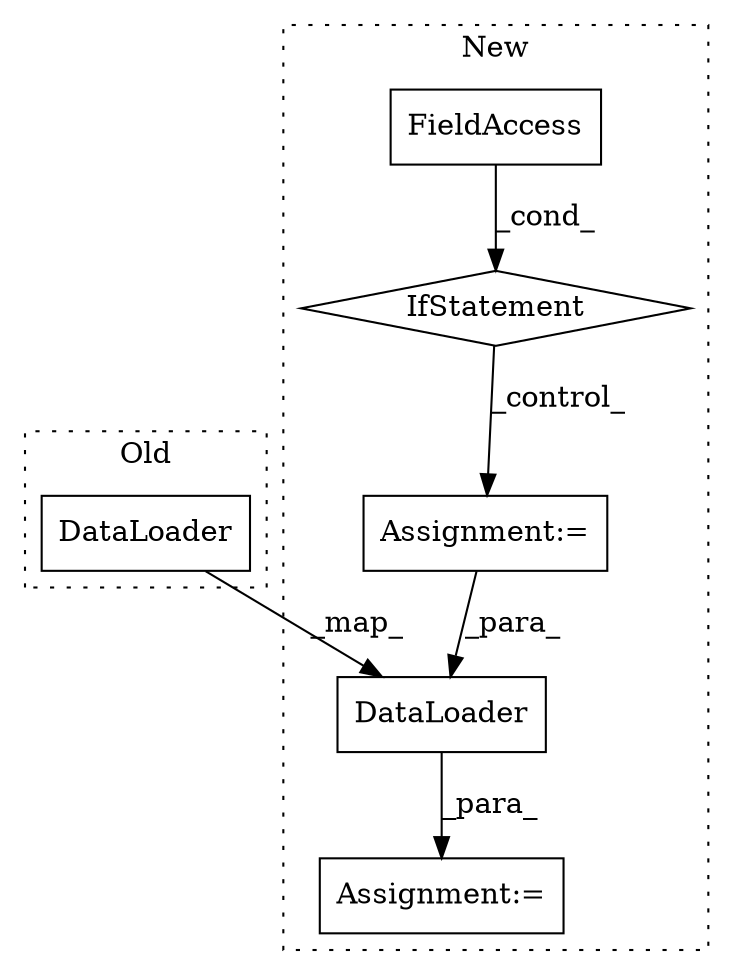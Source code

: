 digraph G {
subgraph cluster0 {
1 [label="DataLoader" a="32" s="3797,4066" l="11,1" shape="box"];
label = "Old";
style="dotted";
}
subgraph cluster1 {
2 [label="DataLoader" a="32" s="4892,4988" l="11,1" shape="box"];
3 [label="Assignment:=" a="7" s="4874" l="1" shape="box"];
4 [label="Assignment:=" a="7" s="4845" l="1" shape="box"];
5 [label="IfStatement" a="25" s="4704,4724" l="4,2" shape="diamond"];
6 [label="FieldAccess" a="22" s="4708" l="16" shape="box"];
label = "New";
style="dotted";
}
1 -> 2 [label="_map_"];
2 -> 3 [label="_para_"];
4 -> 2 [label="_para_"];
5 -> 4 [label="_control_"];
6 -> 5 [label="_cond_"];
}